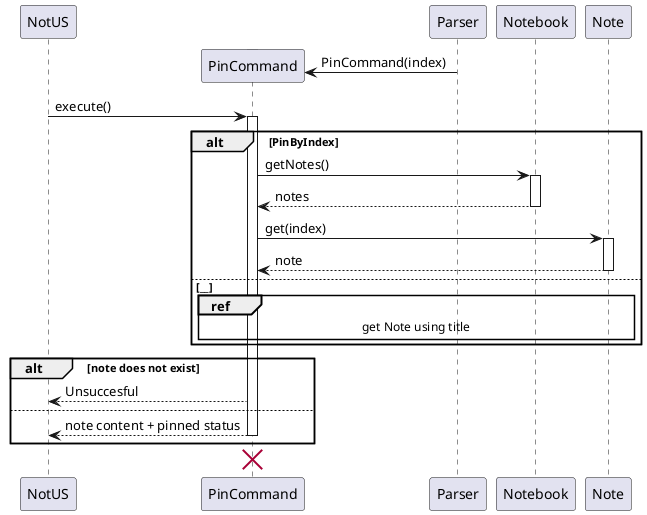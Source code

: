 @startuml
create NotUS
create PinCommand
activate PinCommand

Parser -> PinCommand : PinCommand(index)
deactivate PinCommand

NotUS -> PinCommand: execute()
activate PinCommand 

alt PinByIndex

    PinCommand -> Notebook: getNotes()
    activate Notebook
    Notebook --> PinCommand: notes 
    deactivate Notebook

    PinCommand -> Note: get(index)
    activate Note
    Note --> PinCommand: note
    deactivate Note
  
else __
ref over PinCommand, Notebook, Note: get Note using title

end

alt note does not exist 

    PinCommand --> NotUS: Unsuccesful

else 

    PinCommand --> NotUS: note content + pinned status
    deactivate PinCommand

end

destroy PinCommand
@enduml